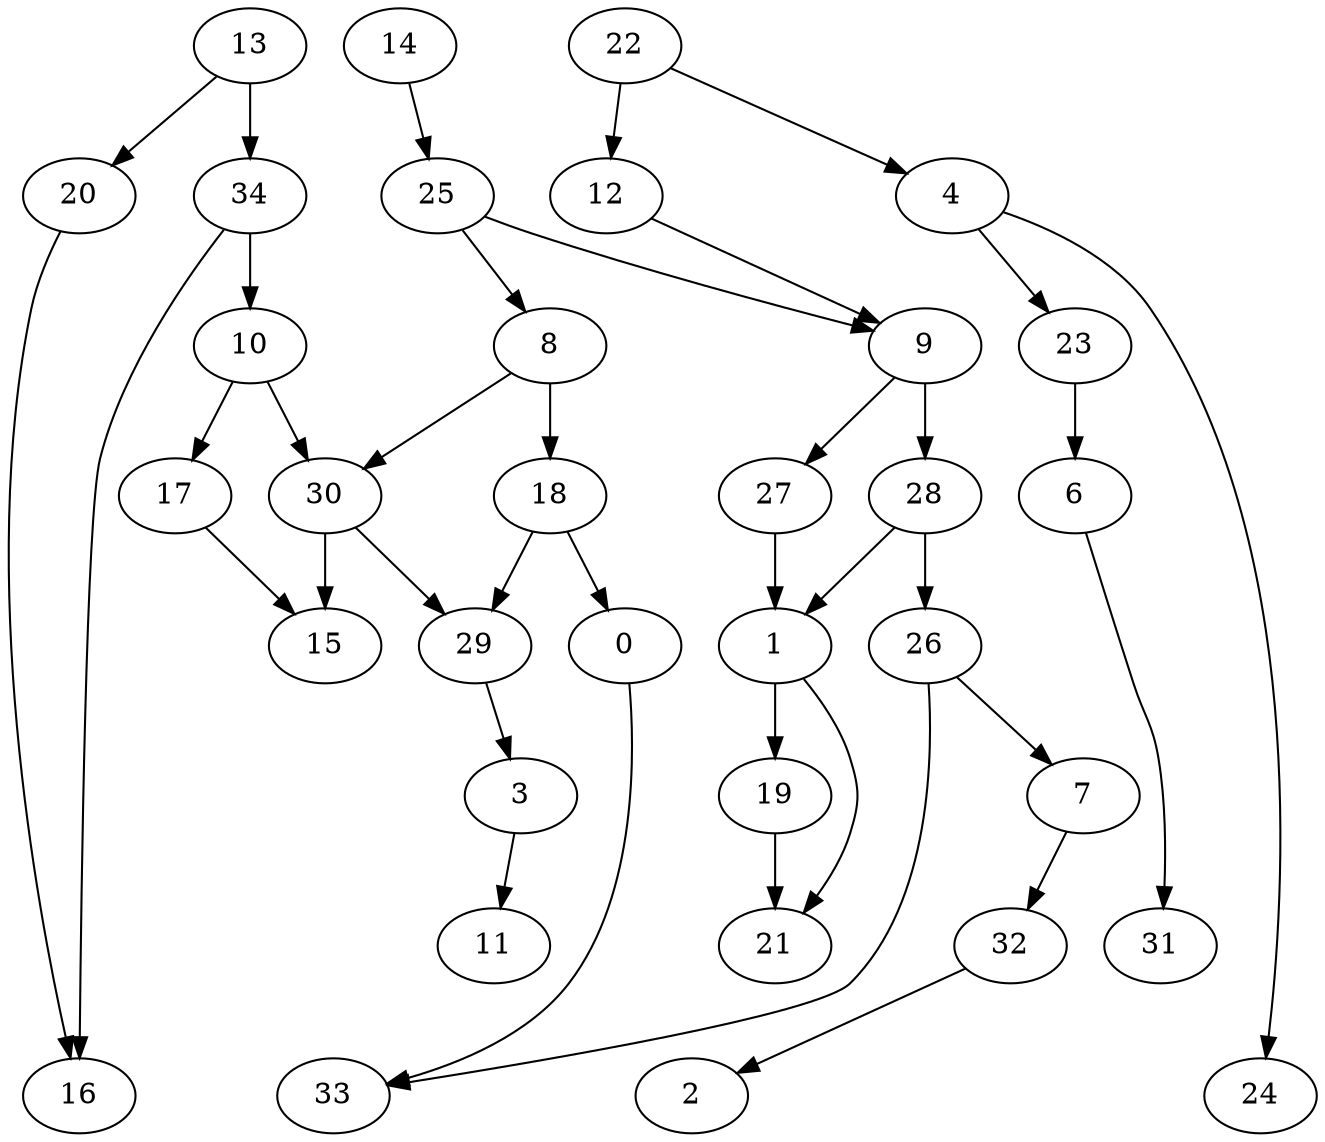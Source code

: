 digraph G {
    0;
    33;
    1;
    19;
    21;
    3;
    11;
    4;
    23;
    24;
    6;
    31;
    13;
    20;
    34;
    16;
    10;
    30;
    17;
    14;
    25;
    8;
    9;
    18;
    27;
    28;
    22;
    12;
    7;
    32;
    2;
    29;
    15;
    26;
    0 -> 33 [weight=0];
    1 -> 19 [weight=1];
    1 -> 21 [weight=0];
    19 -> 21 [weight=0];
    3 -> 11 [weight=0];
    4 -> 23 [weight=0];
    4 -> 24 [weight=0];
    23 -> 6 [weight=0];
    6 -> 31 [weight=0];
    13 -> 20 [weight=0];
    13 -> 34 [weight=1];
    20 -> 16 [weight=0];
    34 -> 10 [weight=1];
    34 -> 16 [weight=0];
    10 -> 30 [weight=0];
    10 -> 17 [weight=0];
    30 -> 29 [weight=0];
    30 -> 15 [weight=1];
    17 -> 15 [weight=0];
    14 -> 25 [weight=0];
    25 -> 8 [weight=0];
    25 -> 9 [weight=0];
    8 -> 18 [weight=1];
    8 -> 30 [weight=0];
    9 -> 27 [weight=1];
    9 -> 28 [weight=2];
    18 -> 0 [weight=0];
    18 -> 29 [weight=0];
    27 -> 1 [weight=0];
    28 -> 1 [weight=0];
    28 -> 26 [weight=0];
    22 -> 4 [weight=0];
    22 -> 12 [weight=0];
    12 -> 9 [weight=0];
    7 -> 32 [weight=0];
    32 -> 2 [weight=0];
    29 -> 3 [weight=0];
    26 -> 33 [weight=0];
    26 -> 7 [weight=0];
}
